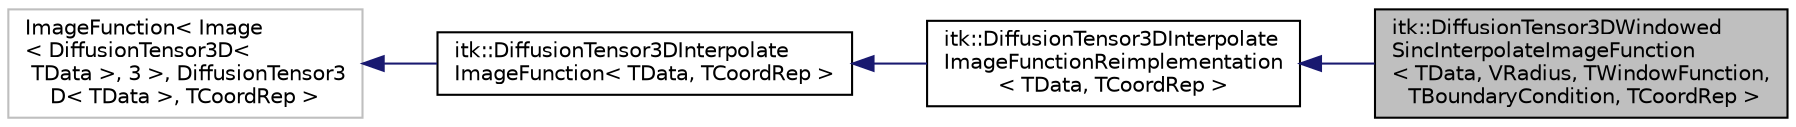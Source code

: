 digraph "itk::DiffusionTensor3DWindowedSincInterpolateImageFunction&lt; TData, VRadius, TWindowFunction, TBoundaryCondition, TCoordRep &gt;"
{
  bgcolor="transparent";
  edge [fontname="Helvetica",fontsize="10",labelfontname="Helvetica",labelfontsize="10"];
  node [fontname="Helvetica",fontsize="10",shape=record];
  rankdir="LR";
  Node4 [label="itk::DiffusionTensor3DWindowed\lSincInterpolateImageFunction\l\< TData, VRadius, TWindowFunction,\l TBoundaryCondition, TCoordRep \>",height=0.2,width=0.4,color="black", fillcolor="grey75", style="filled", fontcolor="black"];
  Node5 -> Node4 [dir="back",color="midnightblue",fontsize="10",style="solid",fontname="Helvetica"];
  Node5 [label="itk::DiffusionTensor3DInterpolate\lImageFunctionReimplementation\l\< TData, TCoordRep \>",height=0.2,width=0.4,color="black",URL="$classitk_1_1DiffusionTensor3DInterpolateImageFunctionReimplementation.html"];
  Node6 -> Node5 [dir="back",color="midnightblue",fontsize="10",style="solid",fontname="Helvetica"];
  Node6 [label="itk::DiffusionTensor3DInterpolate\lImageFunction\< TData, TCoordRep \>",height=0.2,width=0.4,color="black",URL="$classitk_1_1DiffusionTensor3DInterpolateImageFunction.html"];
  Node7 -> Node6 [dir="back",color="midnightblue",fontsize="10",style="solid",fontname="Helvetica"];
  Node7 [label="ImageFunction\< Image\l\< DiffusionTensor3D\<\l TData \>, 3 \>, DiffusionTensor3\lD\< TData \>, TCoordRep \>",height=0.2,width=0.4,color="grey75"];
}
